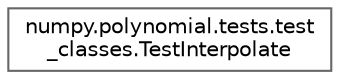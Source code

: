 digraph "Graphical Class Hierarchy"
{
 // LATEX_PDF_SIZE
  bgcolor="transparent";
  edge [fontname=Helvetica,fontsize=10,labelfontname=Helvetica,labelfontsize=10];
  node [fontname=Helvetica,fontsize=10,shape=box,height=0.2,width=0.4];
  rankdir="LR";
  Node0 [id="Node000000",label="numpy.polynomial.tests.test\l_classes.TestInterpolate",height=0.2,width=0.4,color="grey40", fillcolor="white", style="filled",URL="$d6/d3f/classnumpy_1_1polynomial_1_1tests_1_1test__classes_1_1TestInterpolate.html",tooltip=" "];
}
